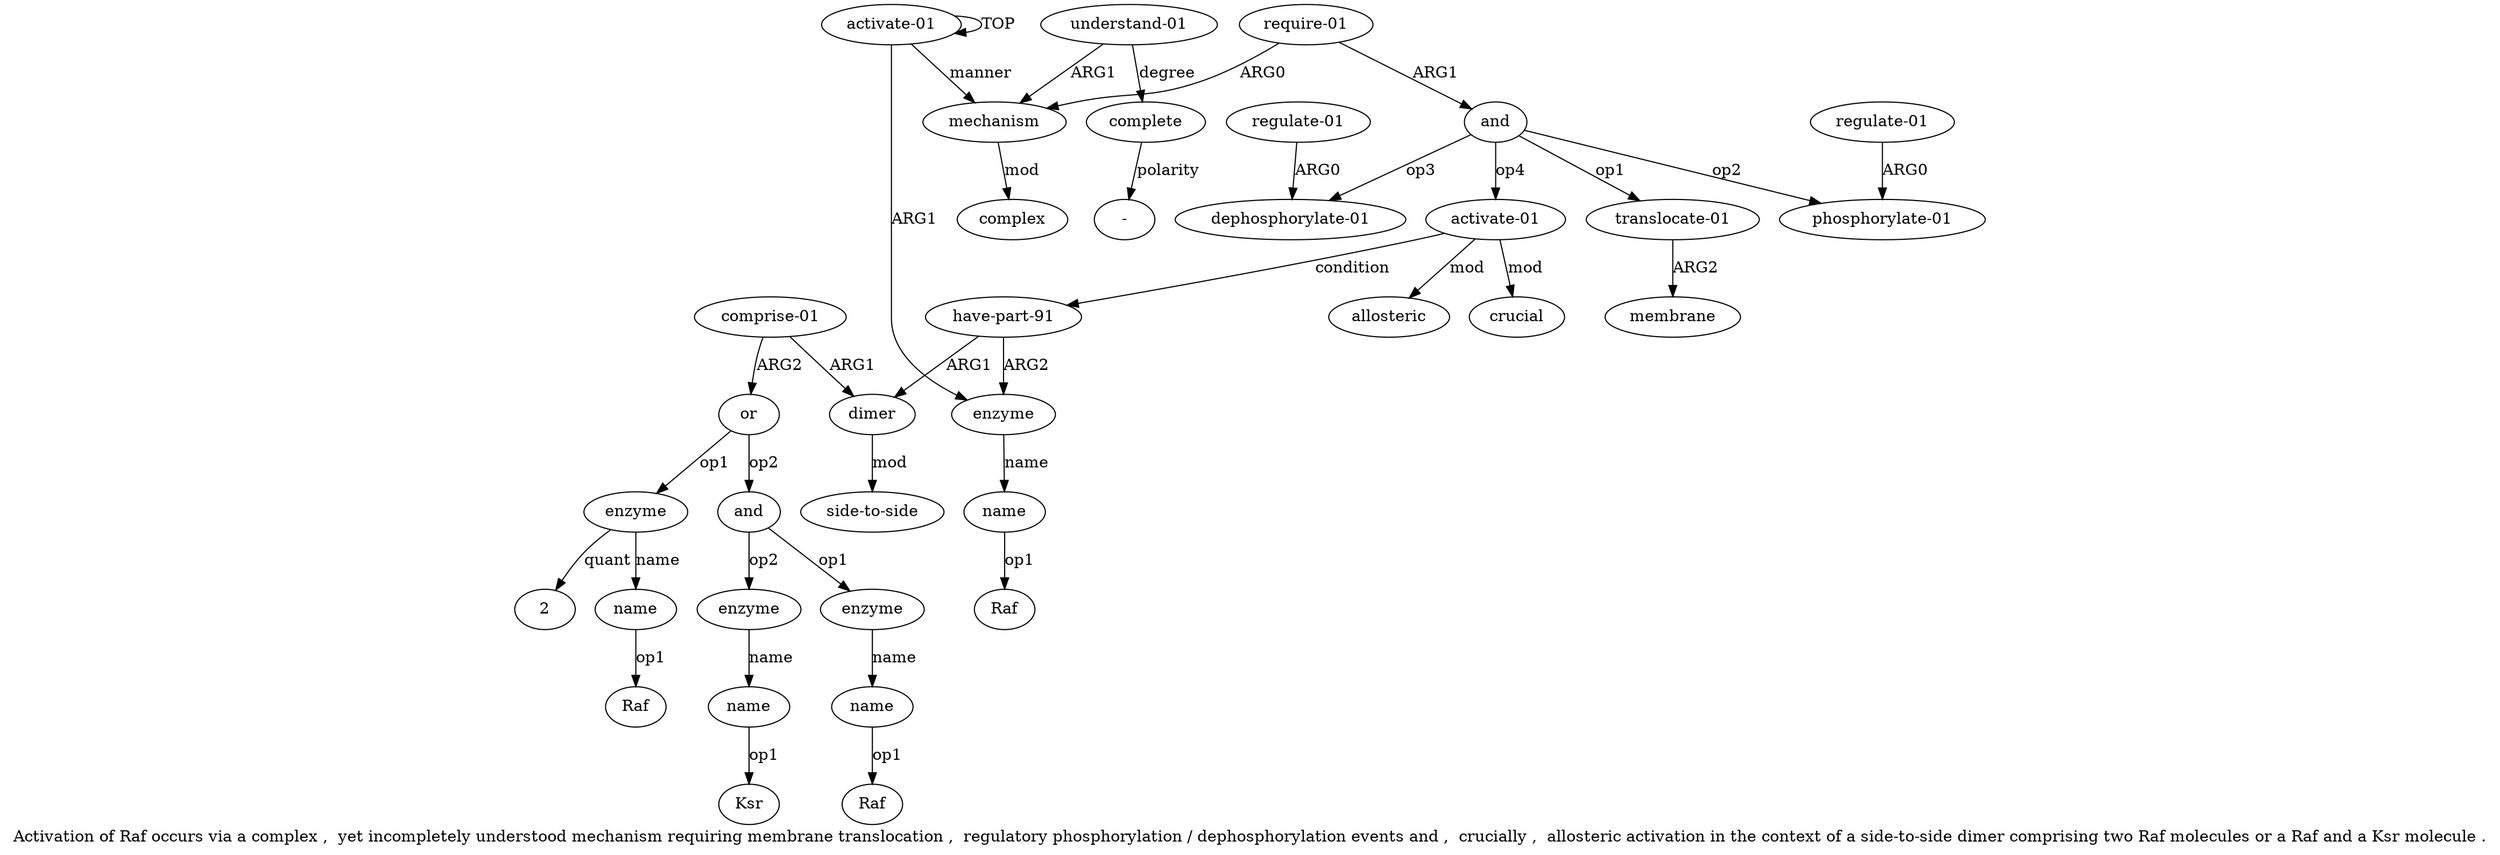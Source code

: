 digraph  {
	graph [label="Activation of Raf occurs via a complex ,  yet incompletely understood mechanism requiring membrane translocation ,  regulatory phosphorylation / \
dephosphorylation events and ,  crucially ,  allosteric activation in the context of a side-to-side dimer comprising two Raf molecules \
or a Raf and a Ksr molecule ."];
	node [label="\N"];
	a20	 [color=black,
		gold_ind=20,
		gold_label="side-to-side",
		label="side-to-side",
		test_ind=20,
		test_label="side-to-side"];
	a21	 [color=black,
		gold_ind=21,
		gold_label="comprise-01",
		label="comprise-01",
		test_ind=21,
		test_label="comprise-01"];
	a22	 [color=black,
		gold_ind=22,
		gold_label=or,
		label=or,
		test_ind=22,
		test_label=or];
	a21 -> a22 [key=0,
	color=black,
	gold_label=ARG2,
	label=ARG2,
	test_label=ARG2];
a19 [color=black,
	gold_ind=19,
	gold_label=dimer,
	label=dimer,
	test_ind=19,
	test_label=dimer];
a21 -> a19 [key=0,
color=black,
gold_label=ARG1,
label=ARG1,
test_label=ARG1];
a23 [color=black,
gold_ind=23,
gold_label=enzyme,
label=enzyme,
test_ind=23,
test_label=enzyme];
a22 -> a23 [key=0,
color=black,
gold_label=op1,
label=op1,
test_label=op1];
a25 [color=black,
gold_ind=25,
gold_label=and,
label=and,
test_ind=25,
test_label=and];
a22 -> a25 [key=0,
color=black,
gold_label=op2,
label=op2,
test_label=op2];
a24 [color=black,
gold_ind=24,
gold_label=name,
label=name,
test_ind=24,
test_label=name];
a23 -> a24 [key=0,
color=black,
gold_label=name,
label=name,
test_label=name];
"a23 2" [color=black,
gold_ind=-1,
gold_label=2,
label=2,
test_ind=-1,
test_label=2];
a23 -> "a23 2" [key=0,
color=black,
gold_label=quant,
label=quant,
test_label=quant];
"a24 Raf" [color=black,
gold_ind=-1,
gold_label=Raf,
label=Raf,
test_ind=-1,
test_label=Raf];
a24 -> "a24 Raf" [key=0,
color=black,
gold_label=op1,
label=op1,
test_label=op1];
a26 [color=black,
gold_ind=26,
gold_label=enzyme,
label=enzyme,
test_ind=26,
test_label=enzyme];
a25 -> a26 [key=0,
color=black,
gold_label=op1,
label=op1,
test_label=op1];
a28 [color=black,
gold_ind=28,
gold_label=enzyme,
label=enzyme,
test_ind=28,
test_label=enzyme];
a25 -> a28 [key=0,
color=black,
gold_label=op2,
label=op2,
test_label=op2];
a27 [color=black,
gold_ind=27,
gold_label=name,
label=name,
test_ind=27,
test_label=name];
a26 -> a27 [key=0,
color=black,
gold_label=name,
label=name,
test_label=name];
"a27 Raf" [color=black,
gold_ind=-1,
gold_label=Raf,
label=Raf,
test_ind=-1,
test_label=Raf];
a27 -> "a27 Raf" [key=0,
color=black,
gold_label=op1,
label=op1,
test_label=op1];
a29 [color=black,
gold_ind=29,
gold_label=name,
label=name,
test_ind=29,
test_label=name];
a28 -> a29 [key=0,
color=black,
gold_label=name,
label=name,
test_label=name];
"a29 Ksr" [color=black,
gold_ind=-1,
gold_label=Ksr,
label=Ksr,
test_ind=-1,
test_label=Ksr];
a29 -> "a29 Ksr" [key=0,
color=black,
gold_label=op1,
label=op1,
test_label=op1];
"a6 -" [color=black,
gold_ind=-1,
gold_label="-",
label="-",
test_ind=-1,
test_label="-"];
a15 [color=black,
gold_ind=15,
gold_label="activate-01",
label="activate-01",
test_ind=15,
test_label="activate-01"];
a17 [color=black,
gold_ind=17,
gold_label=crucial,
label=crucial,
test_ind=17,
test_label=crucial];
a15 -> a17 [key=0,
color=black,
gold_label=mod,
label=mod,
test_label=mod];
a16 [color=black,
gold_ind=16,
gold_label=allosteric,
label=allosteric,
test_ind=16,
test_label=allosteric];
a15 -> a16 [key=0,
color=black,
gold_label=mod,
label=mod,
test_label=mod];
a18 [color=black,
gold_ind=18,
gold_label="have-part-91",
label="have-part-91",
test_ind=18,
test_label="have-part-91"];
a15 -> a18 [key=0,
color=black,
gold_label=condition,
label=condition,
test_label=condition];
a14 [color=black,
gold_ind=14,
gold_label="regulate-01",
label="regulate-01",
test_ind=14,
test_label="regulate-01"];
a13 [color=black,
gold_ind=13,
gold_label="dephosphorylate-01",
label="dephosphorylate-01",
test_ind=13,
test_label="dephosphorylate-01"];
a14 -> a13 [key=0,
color=black,
gold_label=ARG0,
label=ARG0,
test_label=ARG0];
a11 [color=black,
gold_ind=11,
gold_label="phosphorylate-01",
label="phosphorylate-01",
test_ind=11,
test_label="phosphorylate-01"];
a10 [color=black,
gold_ind=10,
gold_label=membrane,
label=membrane,
test_ind=10,
test_label=membrane];
a12 [color=black,
gold_ind=12,
gold_label="regulate-01",
label="regulate-01",
test_ind=12,
test_label="regulate-01"];
a12 -> a11 [key=0,
color=black,
gold_label=ARG0,
label=ARG0,
test_label=ARG0];
a19 -> a20 [key=0,
color=black,
gold_label=mod,
label=mod,
test_label=mod];
a18 -> a19 [key=0,
color=black,
gold_label=ARG1,
label=ARG1,
test_label=ARG1];
a1 [color=black,
gold_ind=1,
gold_label=enzyme,
label=enzyme,
test_ind=1,
test_label=enzyme];
a18 -> a1 [key=0,
color=black,
gold_label=ARG2,
label=ARG2,
test_label=ARG2];
a2 [color=black,
gold_ind=2,
gold_label=name,
label=name,
test_ind=2,
test_label=name];
a1 -> a2 [key=0,
color=black,
gold_label=name,
label=name,
test_label=name];
a0 [color=black,
gold_ind=0,
gold_label="activate-01",
label="activate-01",
test_ind=0,
test_label="activate-01"];
a0 -> a1 [key=0,
color=black,
gold_label=ARG1,
label=ARG1,
test_label=ARG1];
a0 -> a0 [key=0,
color=black,
gold_label=TOP,
label=TOP,
test_label=TOP];
a3 [color=black,
gold_ind=3,
gold_label=mechanism,
label=mechanism,
test_ind=3,
test_label=mechanism];
a0 -> a3 [key=0,
color=black,
gold_label=manner,
label=manner,
test_label=manner];
a4 [color=black,
gold_ind=4,
gold_label=complex,
label=complex,
test_ind=4,
test_label=complex];
a3 -> a4 [key=0,
color=black,
gold_label=mod,
label=mod,
test_label=mod];
"a2 Raf" [color=black,
gold_ind=-1,
gold_label=Raf,
label=Raf,
test_ind=-1,
test_label=Raf];
a2 -> "a2 Raf" [key=0,
color=black,
gold_label=op1,
label=op1,
test_label=op1];
a5 [color=black,
gold_ind=5,
gold_label="understand-01",
label="understand-01",
test_ind=5,
test_label="understand-01"];
a5 -> a3 [key=0,
color=black,
gold_label=ARG1,
label=ARG1,
test_label=ARG1];
a6 [color=black,
gold_ind=6,
gold_label=complete,
label=complete,
test_ind=6,
test_label=complete];
a5 -> a6 [key=0,
color=black,
gold_label=degree,
label=degree,
test_label=degree];
a7 [color=black,
gold_ind=7,
gold_label="require-01",
label="require-01",
test_ind=7,
test_label="require-01"];
a7 -> a3 [key=0,
color=black,
gold_label=ARG0,
label=ARG0,
test_label=ARG0];
a8 [color=black,
gold_ind=8,
gold_label=and,
label=and,
test_ind=8,
test_label=and];
a7 -> a8 [key=0,
color=black,
gold_label=ARG1,
label=ARG1,
test_label=ARG1];
a6 -> "a6 -" [key=0,
color=black,
gold_label=polarity,
label=polarity,
test_label=polarity];
a9 [color=black,
gold_ind=9,
gold_label="translocate-01",
label="translocate-01",
test_ind=9,
test_label="translocate-01"];
a9 -> a10 [key=0,
color=black,
gold_label=ARG2,
label=ARG2,
test_label=ARG2];
a8 -> a15 [key=0,
color=black,
gold_label=op4,
label=op4,
test_label=op4];
a8 -> a11 [key=0,
color=black,
gold_label=op2,
label=op2,
test_label=op2];
a8 -> a13 [key=0,
color=black,
gold_label=op3,
label=op3,
test_label=op3];
a8 -> a9 [key=0,
color=black,
gold_label=op1,
label=op1,
test_label=op1];
}

